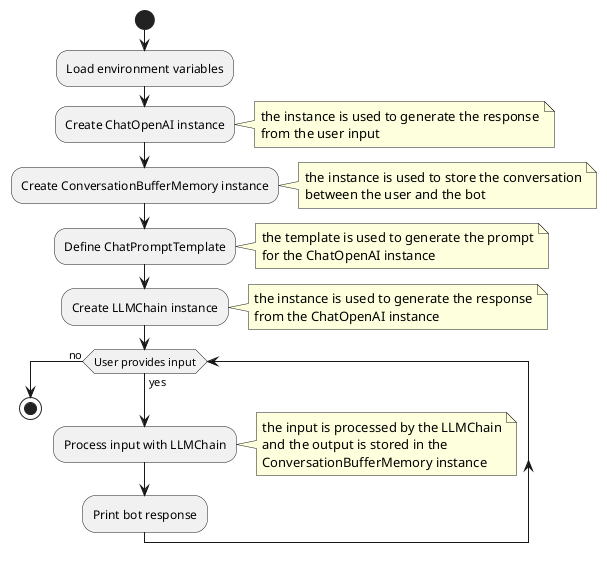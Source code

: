 @startuml
start

:Load environment variables;

:Create ChatOpenAI instance;
note right : the instance is used to generate the response\nfrom the user input

:Create ConversationBufferMemory instance;
note right : the instance is used to store the conversation\nbetween the user and the bot
:Define ChatPromptTemplate;
note right : the template is used to generate the prompt\nfor the ChatOpenAI instance

:Create LLMChain instance;
note right : the instance is used to generate the response\nfrom the ChatOpenAI instance

while (User provides input) is (yes)

  :Process input with LLMChain;
  note right : the input is processed by the LLMChain\nand the output is stored in the\nConversationBufferMemory instance
  :Print bot response;
endwhile (no)

stop
@enduml